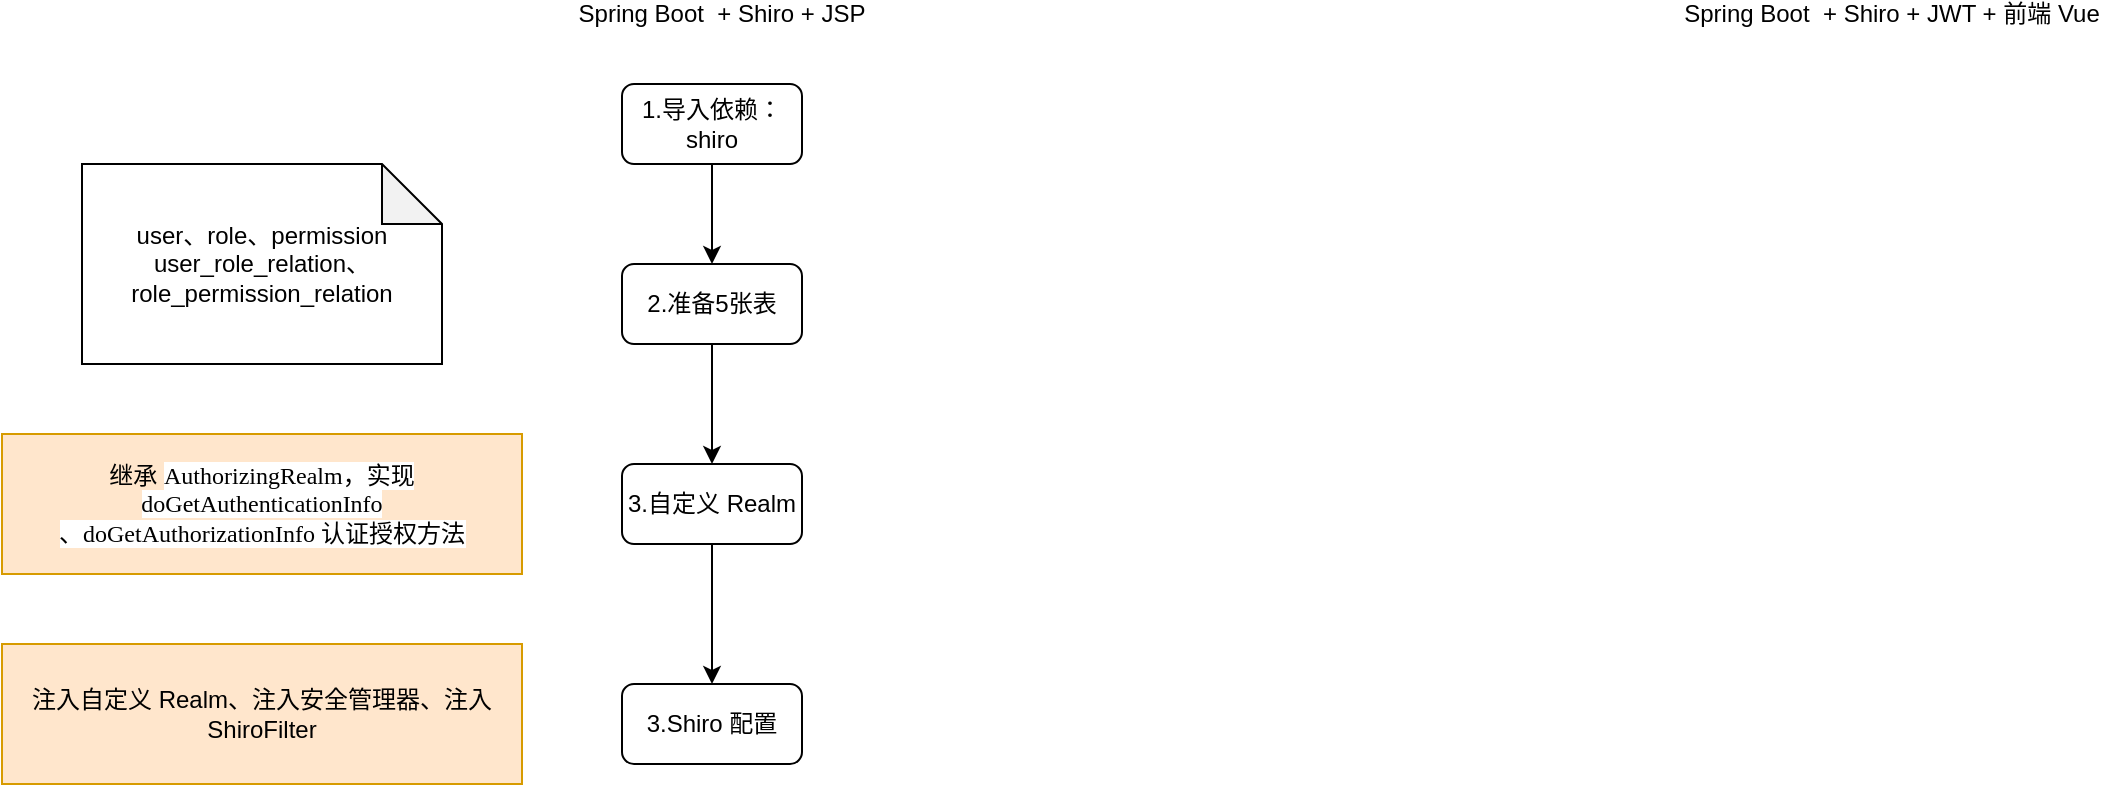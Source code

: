 <mxfile version="14.8.4" type="github">
  <diagram id="7-8bN6v-M_0XSG_AYW8F" name="Page-1">
    <mxGraphModel dx="1736" dy="526" grid="1" gridSize="10" guides="1" tooltips="1" connect="1" arrows="1" fold="1" page="1" pageScale="1" pageWidth="827" pageHeight="1169" math="0" shadow="0">
      <root>
        <mxCell id="0" />
        <mxCell id="1" parent="0" />
        <mxCell id="QgQib1zZA4WzbKAEES33-1" value="Spring Boot&amp;nbsp; + Shiro + JSP" style="text;html=1;strokeColor=none;fillColor=none;align=center;verticalAlign=middle;whiteSpace=wrap;rounded=0;" vertex="1" parent="1">
          <mxGeometry x="30" y="10" width="180" height="10" as="geometry" />
        </mxCell>
        <mxCell id="QgQib1zZA4WzbKAEES33-2" value="Spring Boot&amp;nbsp; + Shiro + JWT + 前端 Vue" style="text;html=1;strokeColor=none;fillColor=none;align=center;verticalAlign=middle;whiteSpace=wrap;rounded=0;" vertex="1" parent="1">
          <mxGeometry x="590" y="10" width="230" height="10" as="geometry" />
        </mxCell>
        <mxCell id="QgQib1zZA4WzbKAEES33-5" style="edgeStyle=orthogonalEdgeStyle;rounded=0;orthogonalLoop=1;jettySize=auto;html=1;" edge="1" parent="1" source="QgQib1zZA4WzbKAEES33-3" target="QgQib1zZA4WzbKAEES33-4">
          <mxGeometry relative="1" as="geometry" />
        </mxCell>
        <mxCell id="QgQib1zZA4WzbKAEES33-3" value="1.导入依赖：shiro" style="rounded=1;whiteSpace=wrap;html=1;" vertex="1" parent="1">
          <mxGeometry x="70" y="50" width="90" height="40" as="geometry" />
        </mxCell>
        <mxCell id="QgQib1zZA4WzbKAEES33-8" style="edgeStyle=orthogonalEdgeStyle;rounded=0;orthogonalLoop=1;jettySize=auto;html=1;" edge="1" parent="1" source="QgQib1zZA4WzbKAEES33-4" target="QgQib1zZA4WzbKAEES33-7">
          <mxGeometry relative="1" as="geometry" />
        </mxCell>
        <mxCell id="QgQib1zZA4WzbKAEES33-4" value="2.准备5张表" style="rounded=1;whiteSpace=wrap;html=1;" vertex="1" parent="1">
          <mxGeometry x="70" y="140" width="90" height="40" as="geometry" />
        </mxCell>
        <mxCell id="QgQib1zZA4WzbKAEES33-6" value="继承&amp;nbsp;&lt;span style=&quot;background-color: rgb(255 , 255 , 255) ; font-family: &amp;#34;menlo&amp;#34; ; font-size: 9pt&quot;&gt;AuthorizingRealm，实现&lt;/span&gt;&lt;span style=&quot;font-family: &amp;#34;menlo&amp;#34; ; background-color: rgb(255 , 255 , 255)&quot;&gt;doGetAuthenticationInfo&lt;/span&gt;&lt;span style=&quot;background-color: rgb(255 , 255 , 255) ; font-family: &amp;#34;menlo&amp;#34; ; font-size: 9pt&quot;&gt;&lt;br&gt;、&lt;/span&gt;&lt;span style=&quot;background-color: rgb(255 , 255 , 255) ; font-family: &amp;#34;menlo&amp;#34; ; font-size: 9pt&quot;&gt;doGetAuthorizationInfo 认证授权方法&lt;/span&gt;" style="shape=note;whiteSpace=wrap;html=1;backgroundOutline=1;darkOpacity=0.05;size=0;fillColor=#ffe6cc;strokeColor=#d79b00;" vertex="1" parent="1">
          <mxGeometry x="-240" y="225" width="260" height="70" as="geometry" />
        </mxCell>
        <mxCell id="QgQib1zZA4WzbKAEES33-11" style="edgeStyle=orthogonalEdgeStyle;rounded=0;orthogonalLoop=1;jettySize=auto;html=1;" edge="1" parent="1" source="QgQib1zZA4WzbKAEES33-7" target="QgQib1zZA4WzbKAEES33-10">
          <mxGeometry relative="1" as="geometry" />
        </mxCell>
        <mxCell id="QgQib1zZA4WzbKAEES33-7" value="3.自定义 Realm" style="rounded=1;whiteSpace=wrap;html=1;" vertex="1" parent="1">
          <mxGeometry x="70" y="240" width="90" height="40" as="geometry" />
        </mxCell>
        <mxCell id="QgQib1zZA4WzbKAEES33-9" value="user、role、permission&lt;br&gt;user_role_relation、&lt;br&gt;role_permission_relation" style="shape=note;whiteSpace=wrap;html=1;backgroundOutline=1;darkOpacity=0.05;" vertex="1" parent="1">
          <mxGeometry x="-200" y="90" width="180" height="100" as="geometry" />
        </mxCell>
        <mxCell id="QgQib1zZA4WzbKAEES33-10" value="3.Shiro 配置" style="rounded=1;whiteSpace=wrap;html=1;" vertex="1" parent="1">
          <mxGeometry x="70" y="350" width="90" height="40" as="geometry" />
        </mxCell>
        <mxCell id="QgQib1zZA4WzbKAEES33-12" value="注入自定义 Realm、注入安全管理器、注入 ShiroFilter" style="shape=note;whiteSpace=wrap;html=1;backgroundOutline=1;darkOpacity=0.05;size=0;fillColor=#ffe6cc;strokeColor=#d79b00;" vertex="1" parent="1">
          <mxGeometry x="-240" y="330" width="260" height="70" as="geometry" />
        </mxCell>
      </root>
    </mxGraphModel>
  </diagram>
</mxfile>
